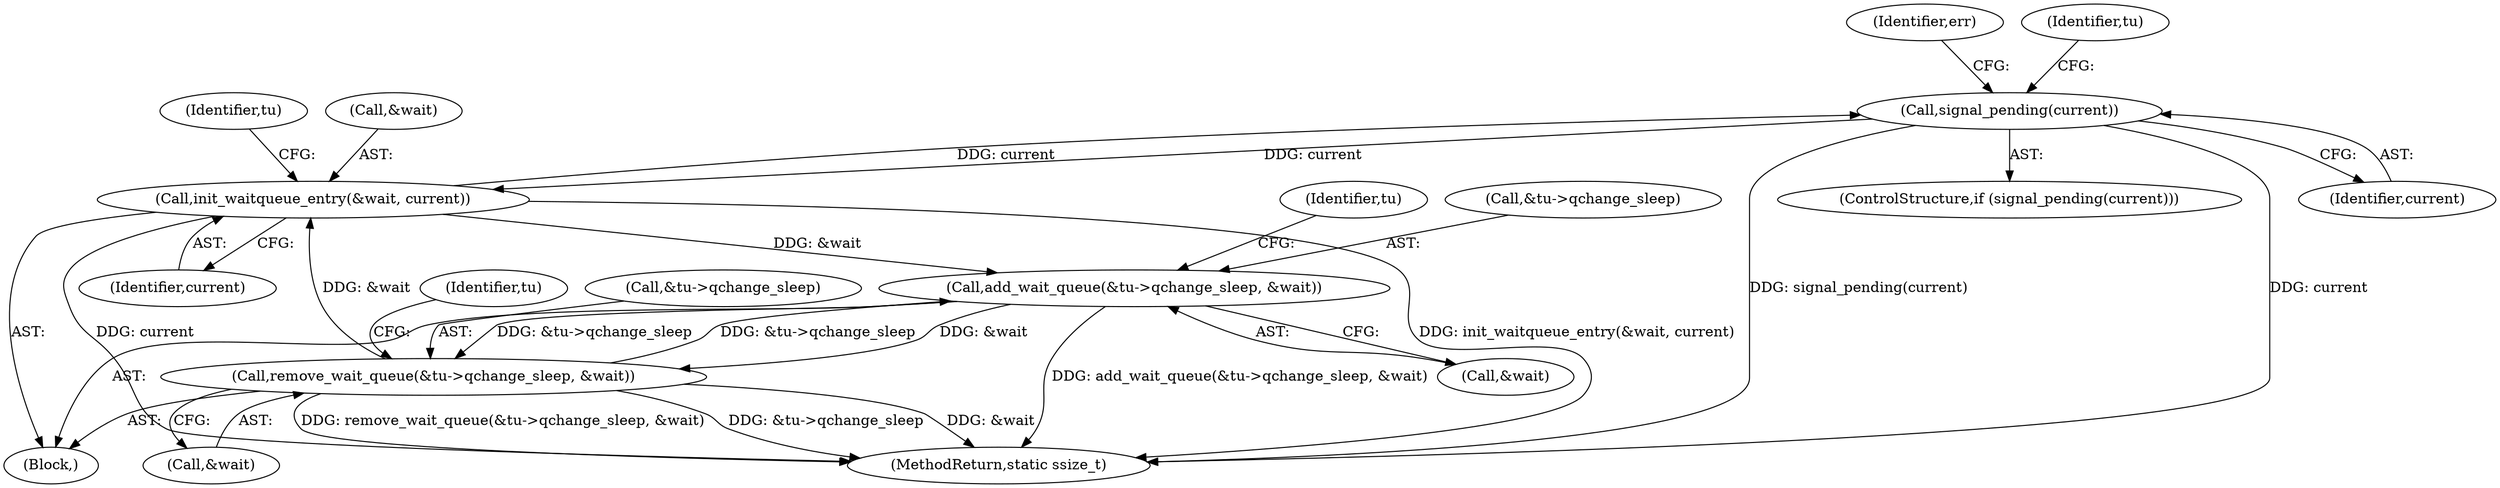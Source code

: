 digraph "0_linux_d11662f4f798b50d8c8743f433842c3e40fe3378@API" {
"1000228" [label="(Call,signal_pending(current))"];
"1000178" [label="(Call,init_waitqueue_entry(&wait, current))"];
"1000210" [label="(Call,remove_wait_queue(&tu->qchange_sleep, &wait))"];
"1000182" [label="(Call,add_wait_queue(&tu->qchange_sleep, &wait))"];
"1000228" [label="(Call,signal_pending(current))"];
"1000329" [label="(MethodReturn,static ssize_t)"];
"1000211" [label="(Call,&tu->qchange_sleep)"];
"1000187" [label="(Call,&wait)"];
"1000219" [label="(Identifier,tu)"];
"1000210" [label="(Call,remove_wait_queue(&tu->qchange_sleep, &wait))"];
"1000192" [label="(Identifier,tu)"];
"1000156" [label="(Block,)"];
"1000215" [label="(Call,&wait)"];
"1000179" [label="(Call,&wait)"];
"1000178" [label="(Call,init_waitqueue_entry(&wait, current))"];
"1000227" [label="(ControlStructure,if (signal_pending(current)))"];
"1000185" [label="(Identifier,tu)"];
"1000229" [label="(Identifier,current)"];
"1000232" [label="(Identifier,err)"];
"1000154" [label="(Identifier,tu)"];
"1000182" [label="(Call,add_wait_queue(&tu->qchange_sleep, &wait))"];
"1000183" [label="(Call,&tu->qchange_sleep)"];
"1000181" [label="(Identifier,current)"];
"1000228" [label="(Call,signal_pending(current))"];
"1000228" -> "1000227"  [label="AST: "];
"1000228" -> "1000229"  [label="CFG: "];
"1000229" -> "1000228"  [label="AST: "];
"1000154" -> "1000228"  [label="CFG: "];
"1000232" -> "1000228"  [label="CFG: "];
"1000228" -> "1000329"  [label="DDG: signal_pending(current)"];
"1000228" -> "1000329"  [label="DDG: current"];
"1000228" -> "1000178"  [label="DDG: current"];
"1000178" -> "1000228"  [label="DDG: current"];
"1000178" -> "1000156"  [label="AST: "];
"1000178" -> "1000181"  [label="CFG: "];
"1000179" -> "1000178"  [label="AST: "];
"1000181" -> "1000178"  [label="AST: "];
"1000185" -> "1000178"  [label="CFG: "];
"1000178" -> "1000329"  [label="DDG: init_waitqueue_entry(&wait, current)"];
"1000178" -> "1000329"  [label="DDG: current"];
"1000210" -> "1000178"  [label="DDG: &wait"];
"1000178" -> "1000182"  [label="DDG: &wait"];
"1000210" -> "1000156"  [label="AST: "];
"1000210" -> "1000215"  [label="CFG: "];
"1000211" -> "1000210"  [label="AST: "];
"1000215" -> "1000210"  [label="AST: "];
"1000219" -> "1000210"  [label="CFG: "];
"1000210" -> "1000329"  [label="DDG: remove_wait_queue(&tu->qchange_sleep, &wait)"];
"1000210" -> "1000329"  [label="DDG: &tu->qchange_sleep"];
"1000210" -> "1000329"  [label="DDG: &wait"];
"1000210" -> "1000182"  [label="DDG: &tu->qchange_sleep"];
"1000182" -> "1000210"  [label="DDG: &tu->qchange_sleep"];
"1000182" -> "1000210"  [label="DDG: &wait"];
"1000182" -> "1000156"  [label="AST: "];
"1000182" -> "1000187"  [label="CFG: "];
"1000183" -> "1000182"  [label="AST: "];
"1000187" -> "1000182"  [label="AST: "];
"1000192" -> "1000182"  [label="CFG: "];
"1000182" -> "1000329"  [label="DDG: add_wait_queue(&tu->qchange_sleep, &wait)"];
}

